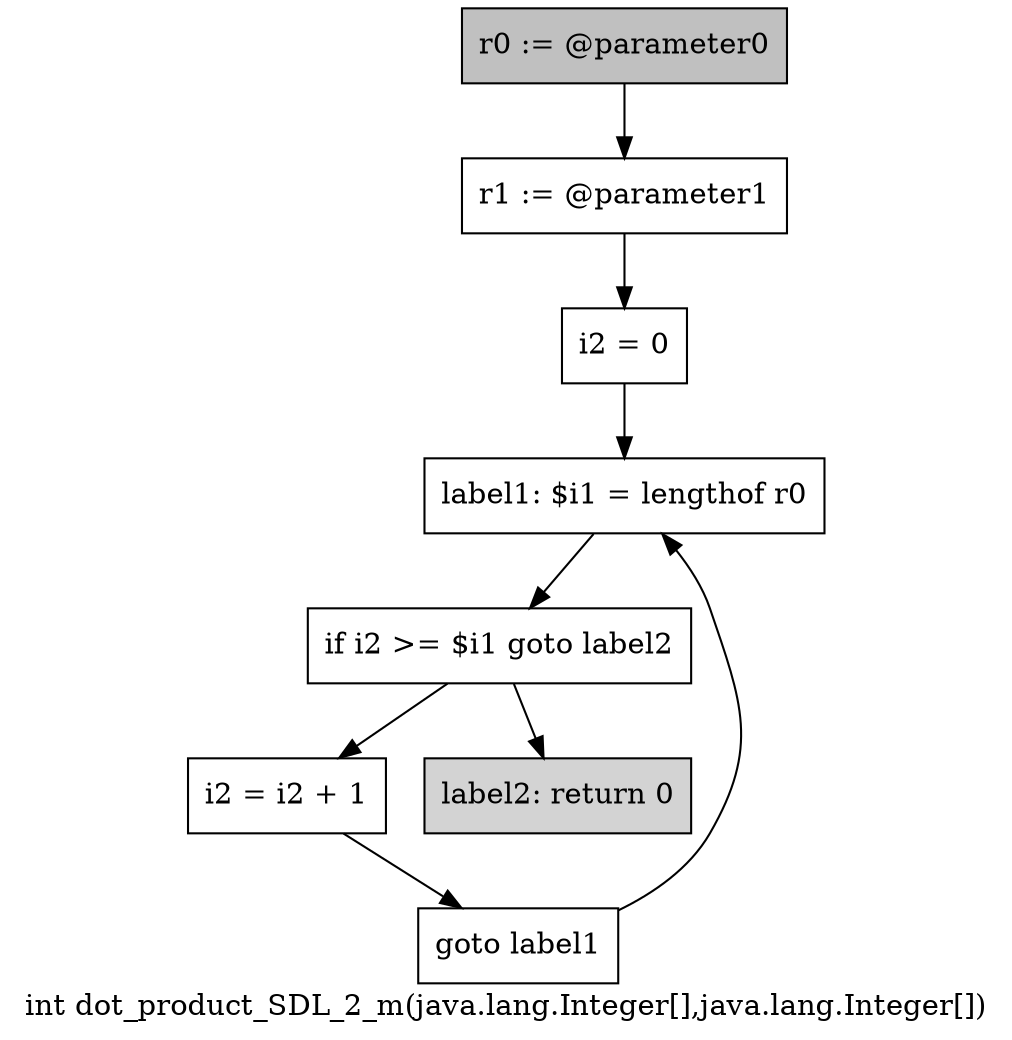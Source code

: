 digraph "int dot_product_SDL_2_m(java.lang.Integer[],java.lang.Integer[])" {
    label="int dot_product_SDL_2_m(java.lang.Integer[],java.lang.Integer[])";
    node [shape=box];
    "0" [style=filled,fillcolor=gray,label="r0 := @parameter0",];
    "1" [label="r1 := @parameter1",];
    "0"->"1";
    "2" [label="i2 = 0",];
    "1"->"2";
    "3" [label="label1: $i1 = lengthof r0",];
    "2"->"3";
    "4" [label="if i2 >= $i1 goto label2",];
    "3"->"4";
    "5" [label="i2 = i2 + 1",];
    "4"->"5";
    "7" [style=filled,fillcolor=lightgray,label="label2: return 0",];
    "4"->"7";
    "6" [label="goto label1",];
    "5"->"6";
    "6"->"3";
}
